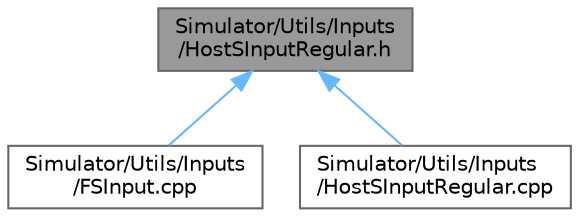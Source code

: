digraph "Simulator/Utils/Inputs/HostSInputRegular.h"
{
 // LATEX_PDF_SIZE
  bgcolor="transparent";
  edge [fontname=Helvetica,fontsize=10,labelfontname=Helvetica,labelfontsize=10];
  node [fontname=Helvetica,fontsize=10,shape=box,height=0.2,width=0.4];
  Node1 [id="Node000001",label="Simulator/Utils/Inputs\l/HostSInputRegular.h",height=0.2,width=0.4,color="gray40", fillcolor="grey60", style="filled", fontcolor="black",tooltip="A class that performs stimulus input (implementation Regular)."];
  Node1 -> Node2 [id="edge1_Node000001_Node000002",dir="back",color="steelblue1",style="solid",tooltip=" "];
  Node2 [id="Node000002",label="Simulator/Utils/Inputs\l/FSInput.cpp",height=0.2,width=0.4,color="grey40", fillcolor="white", style="filled",URL="$_f_s_input_8cpp.html",tooltip="A factoy class that creates an instance of stimulus input object."];
  Node1 -> Node3 [id="edge2_Node000001_Node000003",dir="back",color="steelblue1",style="solid",tooltip=" "];
  Node3 [id="Node000003",label="Simulator/Utils/Inputs\l/HostSInputRegular.cpp",height=0.2,width=0.4,color="grey40", fillcolor="white", style="filled",URL="$_host_s_input_regular_8cpp.html",tooltip="A class that performs stimulus input (implementation Regular)."];
}
